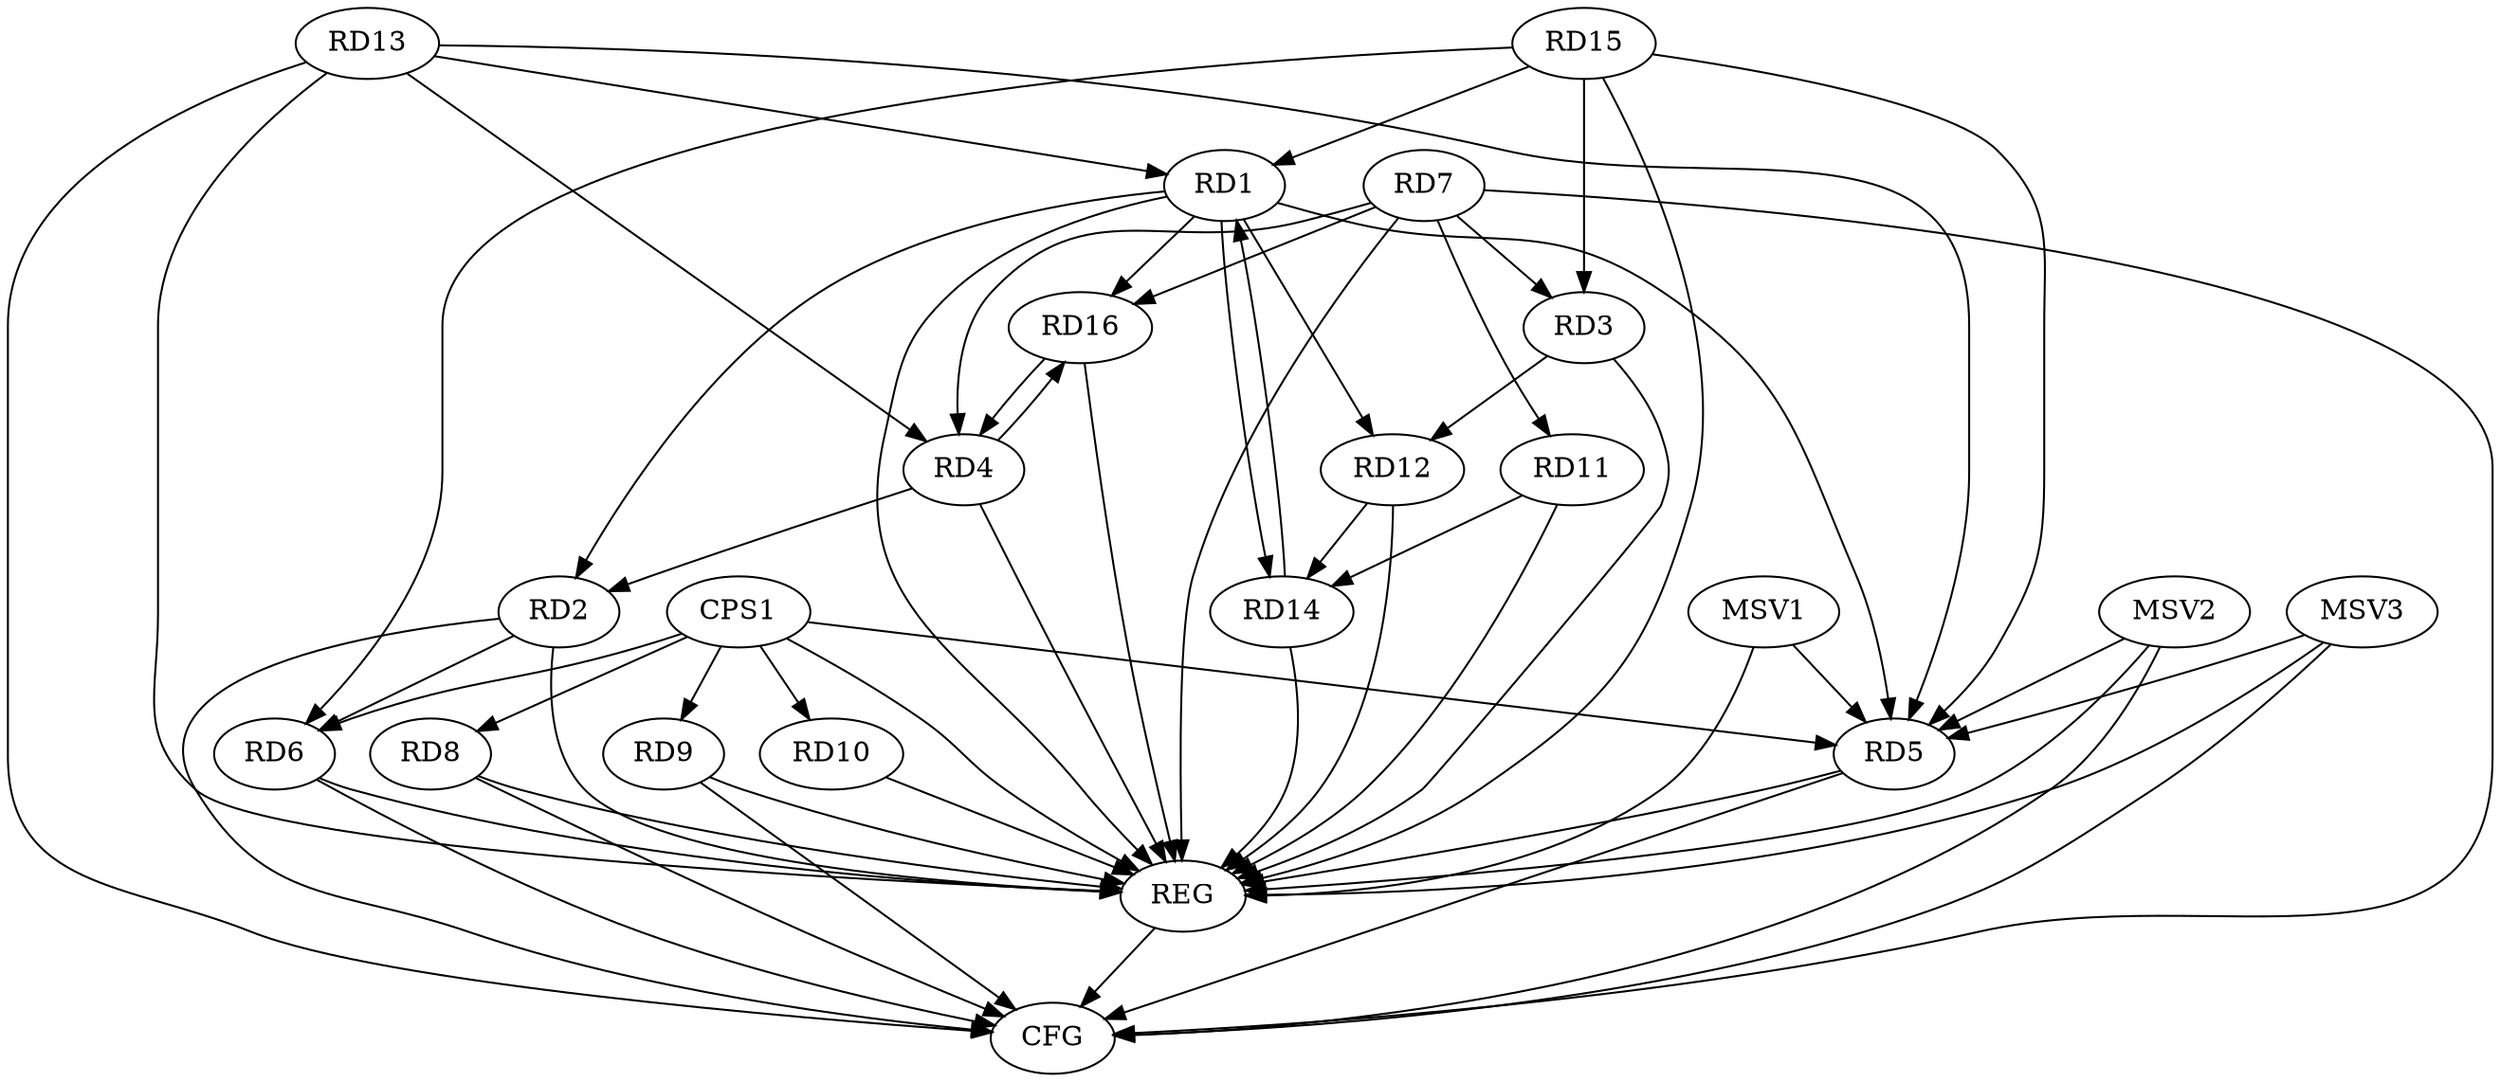 strict digraph G {
  RD1 [ label="RD1" ];
  RD2 [ label="RD2" ];
  RD3 [ label="RD3" ];
  RD4 [ label="RD4" ];
  RD5 [ label="RD5" ];
  RD6 [ label="RD6" ];
  RD7 [ label="RD7" ];
  RD8 [ label="RD8" ];
  RD9 [ label="RD9" ];
  RD10 [ label="RD10" ];
  RD11 [ label="RD11" ];
  RD12 [ label="RD12" ];
  RD13 [ label="RD13" ];
  RD14 [ label="RD14" ];
  RD15 [ label="RD15" ];
  RD16 [ label="RD16" ];
  CPS1 [ label="CPS1" ];
  REG [ label="REG" ];
  CFG [ label="CFG" ];
  MSV1 [ label="MSV1" ];
  MSV2 [ label="MSV2" ];
  MSV3 [ label="MSV3" ];
  RD1 -> RD2;
  RD1 -> RD5;
  RD1 -> RD12;
  RD13 -> RD1;
  RD1 -> RD14;
  RD14 -> RD1;
  RD15 -> RD1;
  RD1 -> RD16;
  RD4 -> RD2;
  RD2 -> RD6;
  RD7 -> RD3;
  RD3 -> RD12;
  RD15 -> RD3;
  RD7 -> RD4;
  RD13 -> RD4;
  RD4 -> RD16;
  RD16 -> RD4;
  RD13 -> RD5;
  RD15 -> RD5;
  RD15 -> RD6;
  RD7 -> RD11;
  RD7 -> RD16;
  RD11 -> RD14;
  RD12 -> RD14;
  CPS1 -> RD5;
  CPS1 -> RD6;
  CPS1 -> RD8;
  CPS1 -> RD9;
  CPS1 -> RD10;
  RD1 -> REG;
  RD2 -> REG;
  RD3 -> REG;
  RD4 -> REG;
  RD5 -> REG;
  RD6 -> REG;
  RD7 -> REG;
  RD8 -> REG;
  RD9 -> REG;
  RD10 -> REG;
  RD11 -> REG;
  RD12 -> REG;
  RD13 -> REG;
  RD14 -> REG;
  RD15 -> REG;
  RD16 -> REG;
  CPS1 -> REG;
  RD7 -> CFG;
  RD8 -> CFG;
  RD2 -> CFG;
  RD6 -> CFG;
  RD9 -> CFG;
  RD5 -> CFG;
  RD13 -> CFG;
  REG -> CFG;
  MSV1 -> RD5;
  MSV1 -> REG;
  MSV2 -> RD5;
  MSV2 -> REG;
  MSV2 -> CFG;
  MSV3 -> RD5;
  MSV3 -> REG;
  MSV3 -> CFG;
}
